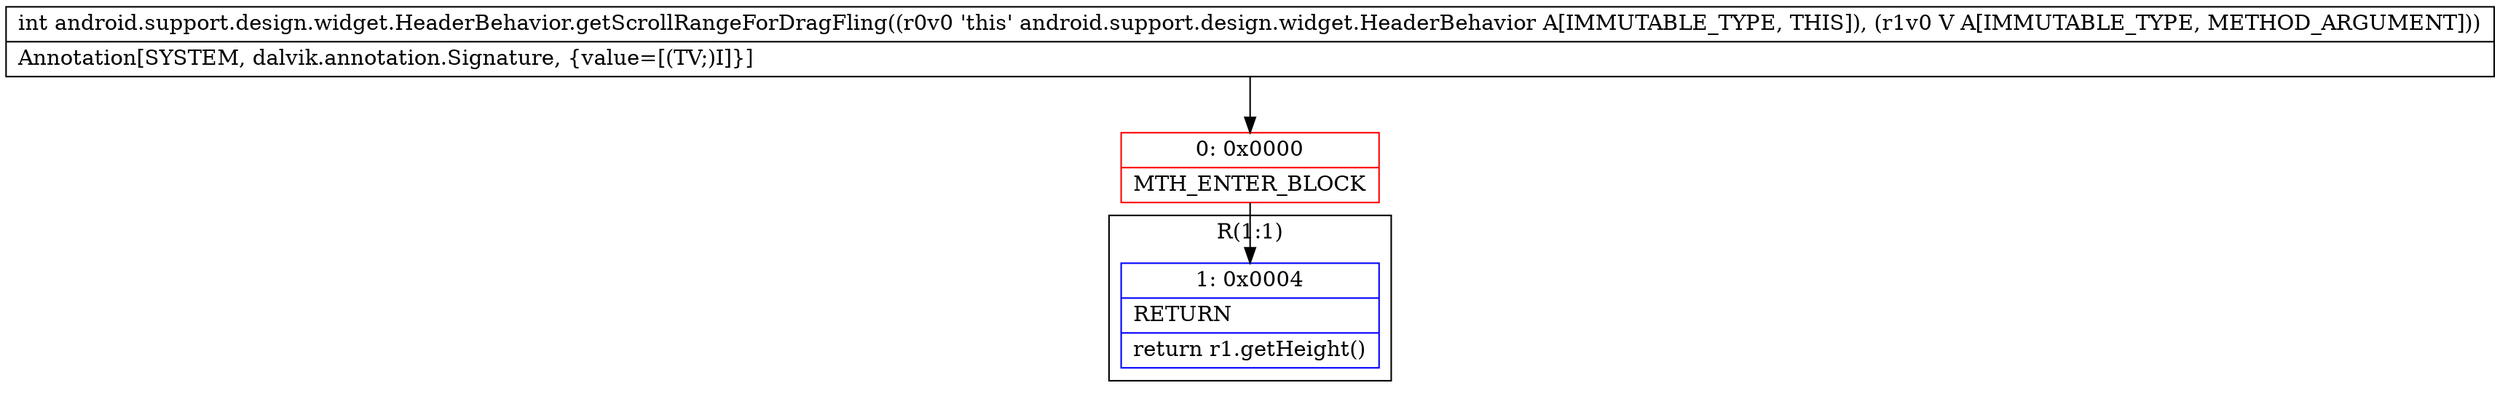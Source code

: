 digraph "CFG forandroid.support.design.widget.HeaderBehavior.getScrollRangeForDragFling(Landroid\/view\/View;)I" {
subgraph cluster_Region_2122805691 {
label = "R(1:1)";
node [shape=record,color=blue];
Node_1 [shape=record,label="{1\:\ 0x0004|RETURN\l|return r1.getHeight()\l}"];
}
Node_0 [shape=record,color=red,label="{0\:\ 0x0000|MTH_ENTER_BLOCK\l}"];
MethodNode[shape=record,label="{int android.support.design.widget.HeaderBehavior.getScrollRangeForDragFling((r0v0 'this' android.support.design.widget.HeaderBehavior A[IMMUTABLE_TYPE, THIS]), (r1v0 V A[IMMUTABLE_TYPE, METHOD_ARGUMENT]))  | Annotation[SYSTEM, dalvik.annotation.Signature, \{value=[(TV;)I]\}]\l}"];
MethodNode -> Node_0;
Node_0 -> Node_1;
}

